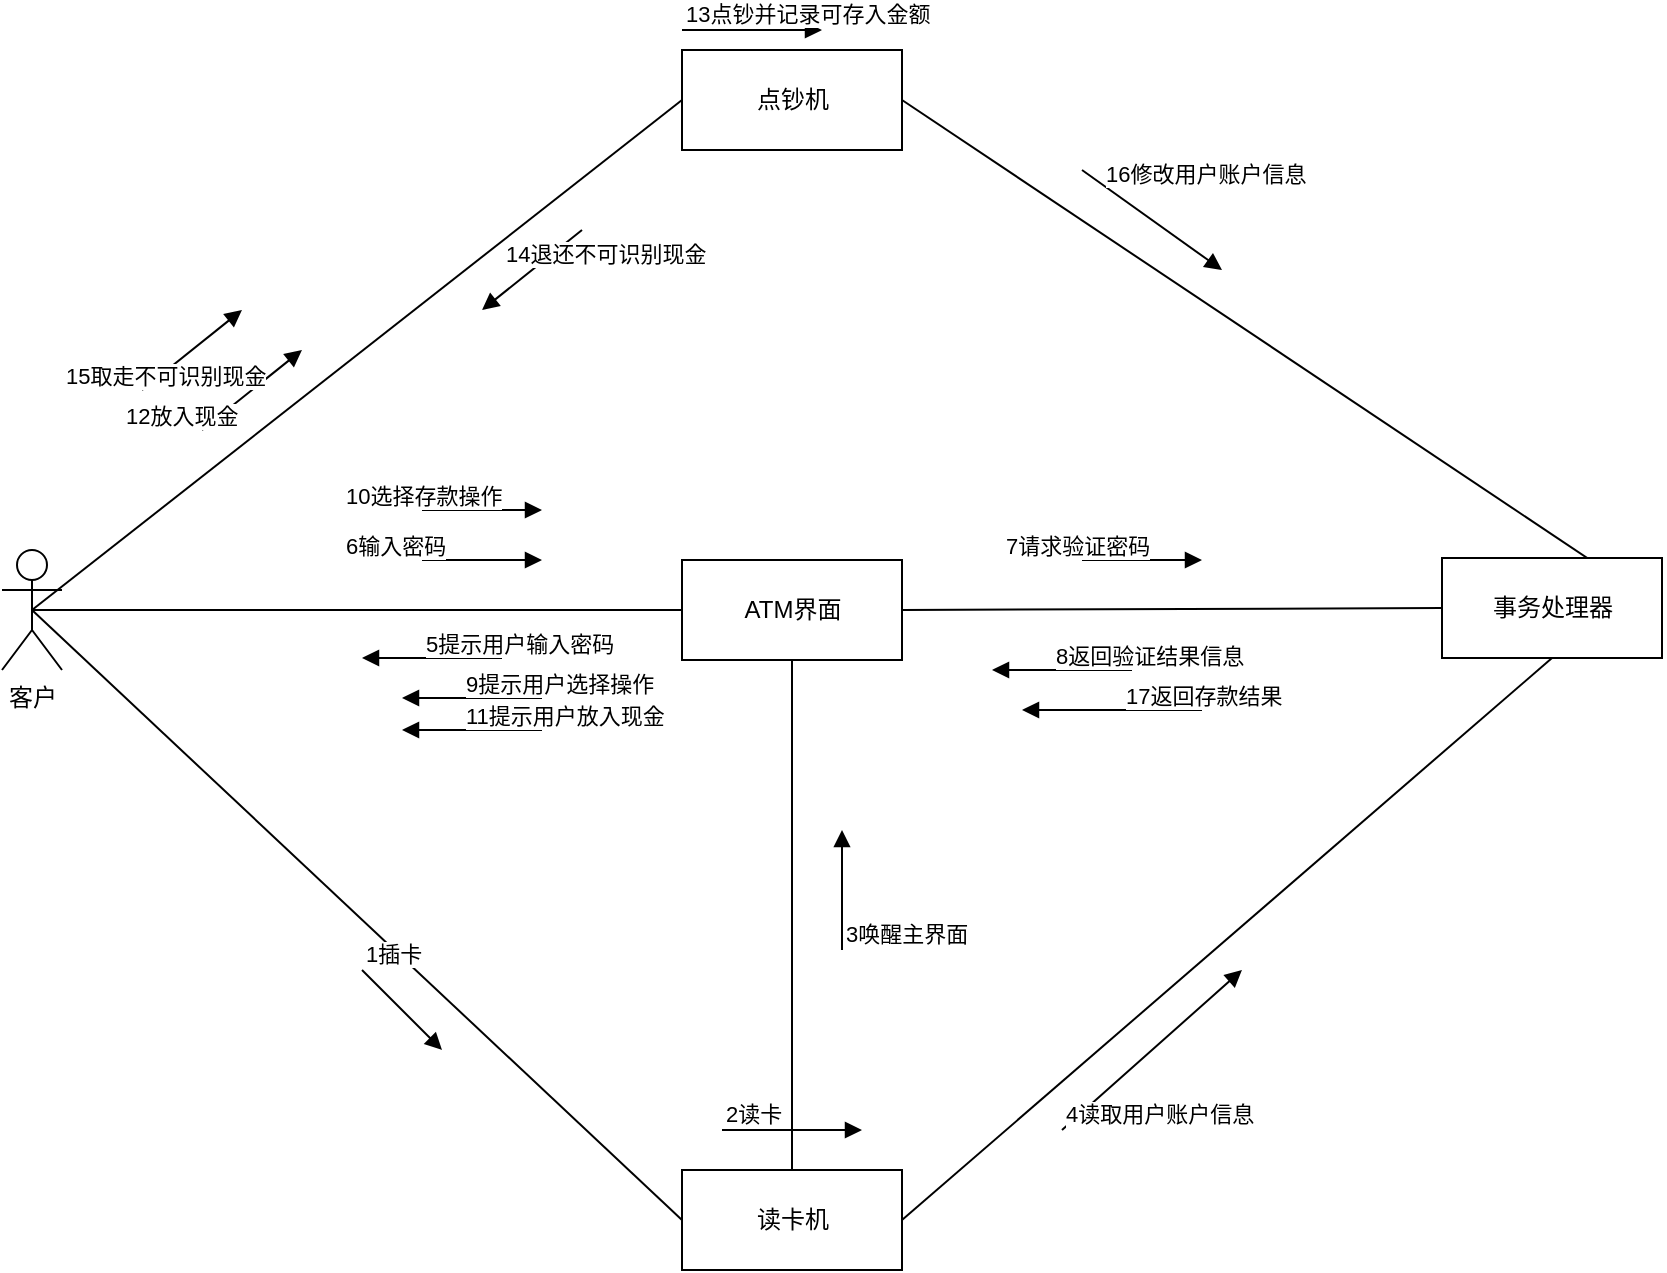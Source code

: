 <mxfile version="17.0.0" type="device"><diagram id="MIDFEm1Nah7zHZRz3Jmn" name="第 1 页"><mxGraphModel dx="1002" dy="714" grid="1" gridSize="10" guides="1" tooltips="1" connect="1" arrows="1" fold="1" page="1" pageScale="1" pageWidth="1169" pageHeight="827" math="0" shadow="0"><root><mxCell id="0"/><mxCell id="1" parent="0"/><mxCell id="c87Zd99VQi9qyugf4F2s-10" style="rounded=0;orthogonalLoop=1;jettySize=auto;html=1;exitX=0.5;exitY=0.5;exitDx=0;exitDy=0;exitPerimeter=0;entryX=0;entryY=0.5;entryDx=0;entryDy=0;endArrow=none;endFill=0;" parent="1" source="c87Zd99VQi9qyugf4F2s-1" target="c87Zd99VQi9qyugf4F2s-7" edge="1"><mxGeometry relative="1" as="geometry"/></mxCell><mxCell id="c87Zd99VQi9qyugf4F2s-11" style="edgeStyle=none;rounded=0;orthogonalLoop=1;jettySize=auto;html=1;exitX=0.5;exitY=0.5;exitDx=0;exitDy=0;exitPerimeter=0;entryX=0;entryY=0.5;entryDx=0;entryDy=0;endArrow=none;endFill=0;" parent="1" source="c87Zd99VQi9qyugf4F2s-1" target="c87Zd99VQi9qyugf4F2s-3" edge="1"><mxGeometry relative="1" as="geometry"/></mxCell><mxCell id="SMx1Lwakv33tPF6NcYtL-3" style="edgeStyle=none;rounded=0;orthogonalLoop=1;jettySize=auto;html=1;exitX=0.5;exitY=0.5;exitDx=0;exitDy=0;exitPerimeter=0;entryX=0;entryY=0.5;entryDx=0;entryDy=0;endArrow=none;endFill=0;" edge="1" parent="1" source="c87Zd99VQi9qyugf4F2s-1" target="c87Zd99VQi9qyugf4F2s-4"><mxGeometry relative="1" as="geometry"/></mxCell><mxCell id="c87Zd99VQi9qyugf4F2s-1" value="客户&lt;br&gt;" style="shape=umlActor;verticalLabelPosition=bottom;verticalAlign=top;html=1;outlineConnect=0;" parent="1" vertex="1"><mxGeometry x="100" y="410" width="30" height="60" as="geometry"/></mxCell><mxCell id="c87Zd99VQi9qyugf4F2s-12" style="edgeStyle=none;rounded=0;orthogonalLoop=1;jettySize=auto;html=1;exitX=0.5;exitY=1;exitDx=0;exitDy=0;entryX=0.5;entryY=0;entryDx=0;entryDy=0;endArrow=none;endFill=0;" parent="1" source="c87Zd99VQi9qyugf4F2s-3" target="c87Zd99VQi9qyugf4F2s-7" edge="1"><mxGeometry relative="1" as="geometry"/></mxCell><mxCell id="c87Zd99VQi9qyugf4F2s-13" style="edgeStyle=none;rounded=0;orthogonalLoop=1;jettySize=auto;html=1;exitX=1;exitY=0.5;exitDx=0;exitDy=0;entryX=0;entryY=0.5;entryDx=0;entryDy=0;endArrow=none;endFill=0;" parent="1" source="c87Zd99VQi9qyugf4F2s-3" target="c87Zd99VQi9qyugf4F2s-5" edge="1"><mxGeometry relative="1" as="geometry"/></mxCell><mxCell id="c87Zd99VQi9qyugf4F2s-3" value="ATM界面" style="html=1;" parent="1" vertex="1"><mxGeometry x="440" y="415" width="110" height="50" as="geometry"/></mxCell><mxCell id="c87Zd99VQi9qyugf4F2s-4" value="点钞机&lt;span style=&quot;color: rgba(0 , 0 , 0 , 0) ; font-family: monospace ; font-size: 0px&quot;&gt;%3CmxGraphModel%3E%3Croot%3E%3CmxCell%20id%3D%220%22%2F%3E%3CmxCell%20id%3D%221%22%20parent%3D%220%22%2F%3E%3CmxCell%20id%3D%222%22%20value%3D%22ATM%E7%95%8C%E9%9D%A2%22%20style%3D%22html%3D1%3B%22%20vertex%3D%221%22%20parent%3D%221%22%3E%3CmxGeometry%20x%3D%22530%22%20y%3D%22340%22%20width%3D%22110%22%20height%3D%2250%22%20as%3D%22geometry%22%2F%3E%3C%2FmxCell%3E%3C%2Froot%3E%3C%2FmxGraphModel%3E&lt;/span&gt;&lt;span style=&quot;color: rgba(0 , 0 , 0 , 0) ; font-family: monospace ; font-size: 0px&quot;&gt;%3CmxGraphModel%3E%3Croot%3E%3CmxCell%20id%3D%220%22%2F%3E%3CmxCell%20id%3D%221%22%20parent%3D%220%22%2F%3E%3CmxCell%20id%3D%222%22%20value%3D%22ATM%E7%95%8C%E9%9D%A2%22%20style%3D%22html%3D1%3B%22%20vertex%3D%221%22%20parent%3D%221%22%3E%3CmxGeometry%20x%3D%22530%22%20y%3D%22340%22%20width%3D%22110%22%20height%3D%2250%22%20as%3D%22geometry%22%2F%3E%3C%2FmxCell%3E%3C%2Froot%3E%3C%2FmxGraphModel%3E&lt;/span&gt;" style="html=1;" parent="1" vertex="1"><mxGeometry x="440" y="160" width="110" height="50" as="geometry"/></mxCell><mxCell id="c87Zd99VQi9qyugf4F2s-15" style="edgeStyle=none;rounded=0;orthogonalLoop=1;jettySize=auto;html=1;exitX=1;exitY=0.5;exitDx=0;exitDy=0;entryX=1;entryY=0.5;entryDx=0;entryDy=0;endArrow=none;endFill=0;" parent="1" source="c87Zd99VQi9qyugf4F2s-5" target="c87Zd99VQi9qyugf4F2s-4" edge="1"><mxGeometry relative="1" as="geometry"/></mxCell><mxCell id="c87Zd99VQi9qyugf4F2s-5" value="事务处理器&lt;span style=&quot;color: rgba(0 , 0 , 0 , 0) ; font-family: monospace ; font-size: 0px&quot;&gt;%3CmxGraphModel%3E%3Croot%3E%3CmxCell%20id%3D%220%22%2F%3E%3CmxCell%20id%3D%221%22%20parent%3D%220%22%2F%3E%3CmxCell%20id%3D%222%22%20value%3D%22ATM%E7%95%8C%E9%9D%A2%22%20style%3D%22html%3D1%3B%22%20vertex%3D%221%22%20parent%3D%221%22%3E%3CmxGeometry%20x%3D%22530%22%20y%3D%22340%22%20width%3D%22110%22%20height%3D%2250%22%20as%3D%22geometry%22%2F%3E%3C%2FmxCell%3E%3C%2Froot%3E%3C%2FmxGraphModel%3E&lt;/span&gt;" style="html=1;" parent="1" vertex="1"><mxGeometry x="820" y="414" width="110" height="50" as="geometry"/></mxCell><mxCell id="c87Zd99VQi9qyugf4F2s-14" style="edgeStyle=none;rounded=0;orthogonalLoop=1;jettySize=auto;html=1;exitX=1;exitY=0.5;exitDx=0;exitDy=0;entryX=0.5;entryY=1;entryDx=0;entryDy=0;endArrow=none;endFill=0;" parent="1" source="c87Zd99VQi9qyugf4F2s-7" target="c87Zd99VQi9qyugf4F2s-5" edge="1"><mxGeometry relative="1" as="geometry"/></mxCell><mxCell id="c87Zd99VQi9qyugf4F2s-7" value="读卡机" style="html=1;" parent="1" vertex="1"><mxGeometry x="440" y="720" width="110" height="50" as="geometry"/></mxCell><mxCell id="c87Zd99VQi9qyugf4F2s-16" value="" style="endArrow=block;endFill=1;html=1;align=left;verticalAlign=top;rounded=0;" parent="1" edge="1"><mxGeometry x="-1" relative="1" as="geometry"><mxPoint x="280" y="620" as="sourcePoint"/><mxPoint x="320" y="660" as="targetPoint"/></mxGeometry></mxCell><mxCell id="c87Zd99VQi9qyugf4F2s-17" value="1插卡" style="edgeLabel;resizable=0;html=1;align=left;verticalAlign=bottom;" parent="c87Zd99VQi9qyugf4F2s-16" connectable="0" vertex="1"><mxGeometry x="-1" relative="1" as="geometry"/></mxCell><mxCell id="c87Zd99VQi9qyugf4F2s-20" value="" style="endArrow=block;endFill=1;html=1;align=left;verticalAlign=top;rounded=0;" parent="1" edge="1"><mxGeometry x="-1" relative="1" as="geometry"><mxPoint x="460" y="700" as="sourcePoint"/><mxPoint x="530" y="700" as="targetPoint"/></mxGeometry></mxCell><mxCell id="c87Zd99VQi9qyugf4F2s-21" value="2读卡" style="edgeLabel;resizable=0;html=1;align=left;verticalAlign=bottom;" parent="c87Zd99VQi9qyugf4F2s-20" connectable="0" vertex="1"><mxGeometry x="-1" relative="1" as="geometry"/></mxCell><mxCell id="c87Zd99VQi9qyugf4F2s-22" value="" style="endArrow=block;endFill=1;html=1;align=left;verticalAlign=top;rounded=0;" parent="1" edge="1"><mxGeometry x="-1" relative="1" as="geometry"><mxPoint x="520" y="610" as="sourcePoint"/><mxPoint x="520" y="550" as="targetPoint"/></mxGeometry></mxCell><mxCell id="c87Zd99VQi9qyugf4F2s-23" value="3唤醒主界面" style="edgeLabel;resizable=0;html=1;align=left;verticalAlign=bottom;" parent="c87Zd99VQi9qyugf4F2s-22" connectable="0" vertex="1"><mxGeometry x="-1" relative="1" as="geometry"/></mxCell><mxCell id="c87Zd99VQi9qyugf4F2s-24" value="" style="endArrow=block;endFill=1;html=1;align=left;verticalAlign=top;rounded=0;" parent="1" edge="1"><mxGeometry x="-1" relative="1" as="geometry"><mxPoint x="630" y="700" as="sourcePoint"/><mxPoint x="720" y="620" as="targetPoint"/></mxGeometry></mxCell><mxCell id="c87Zd99VQi9qyugf4F2s-25" value="4读取用户账户信息" style="edgeLabel;resizable=0;html=1;align=left;verticalAlign=bottom;" parent="c87Zd99VQi9qyugf4F2s-24" connectable="0" vertex="1"><mxGeometry x="-1" relative="1" as="geometry"/></mxCell><mxCell id="c87Zd99VQi9qyugf4F2s-26" value="" style="endArrow=block;endFill=1;html=1;align=left;verticalAlign=top;rounded=0;" parent="1" edge="1"><mxGeometry x="-1" relative="1" as="geometry"><mxPoint x="350" y="464" as="sourcePoint"/><mxPoint x="280" y="464" as="targetPoint"/></mxGeometry></mxCell><mxCell id="c87Zd99VQi9qyugf4F2s-27" value="5提示用户输入密码" style="edgeLabel;resizable=0;html=1;align=left;verticalAlign=bottom;" parent="c87Zd99VQi9qyugf4F2s-26" connectable="0" vertex="1"><mxGeometry x="-1" relative="1" as="geometry"><mxPoint x="-40" y="1" as="offset"/></mxGeometry></mxCell><mxCell id="c87Zd99VQi9qyugf4F2s-29" value="" style="endArrow=block;endFill=1;html=1;align=left;verticalAlign=top;rounded=0;" parent="1" edge="1"><mxGeometry x="-1" relative="1" as="geometry"><mxPoint x="310" y="415" as="sourcePoint"/><mxPoint x="370" y="415" as="targetPoint"/></mxGeometry></mxCell><mxCell id="c87Zd99VQi9qyugf4F2s-30" value="6输入密码" style="edgeLabel;resizable=0;html=1;align=left;verticalAlign=bottom;" parent="c87Zd99VQi9qyugf4F2s-29" connectable="0" vertex="1"><mxGeometry x="-1" relative="1" as="geometry"><mxPoint x="-40" y="1" as="offset"/></mxGeometry></mxCell><mxCell id="c87Zd99VQi9qyugf4F2s-31" value="" style="endArrow=block;endFill=1;html=1;align=left;verticalAlign=top;rounded=0;" parent="1" edge="1"><mxGeometry x="-1" relative="1" as="geometry"><mxPoint x="640" y="415" as="sourcePoint"/><mxPoint x="700" y="415" as="targetPoint"/></mxGeometry></mxCell><mxCell id="c87Zd99VQi9qyugf4F2s-32" value="7请求验证密码" style="edgeLabel;resizable=0;html=1;align=left;verticalAlign=bottom;" parent="c87Zd99VQi9qyugf4F2s-31" connectable="0" vertex="1"><mxGeometry x="-1" relative="1" as="geometry"><mxPoint x="-40" y="1" as="offset"/></mxGeometry></mxCell><mxCell id="c87Zd99VQi9qyugf4F2s-33" value="" style="endArrow=block;endFill=1;html=1;align=left;verticalAlign=top;rounded=0;" parent="1" edge="1"><mxGeometry x="-1" relative="1" as="geometry"><mxPoint x="665" y="470" as="sourcePoint"/><mxPoint x="595" y="470" as="targetPoint"/></mxGeometry></mxCell><mxCell id="c87Zd99VQi9qyugf4F2s-34" value="8返回验证结果信息" style="edgeLabel;resizable=0;html=1;align=left;verticalAlign=bottom;" parent="c87Zd99VQi9qyugf4F2s-33" connectable="0" vertex="1"><mxGeometry x="-1" relative="1" as="geometry"><mxPoint x="-40" y="1" as="offset"/></mxGeometry></mxCell><mxCell id="c87Zd99VQi9qyugf4F2s-35" value="" style="endArrow=block;endFill=1;html=1;align=left;verticalAlign=top;rounded=0;" parent="1" edge="1"><mxGeometry x="-1" relative="1" as="geometry"><mxPoint x="370" y="484" as="sourcePoint"/><mxPoint x="300" y="484" as="targetPoint"/></mxGeometry></mxCell><mxCell id="c87Zd99VQi9qyugf4F2s-36" value="9提示用户选择操作" style="edgeLabel;resizable=0;html=1;align=left;verticalAlign=bottom;" parent="c87Zd99VQi9qyugf4F2s-35" connectable="0" vertex="1"><mxGeometry x="-1" relative="1" as="geometry"><mxPoint x="-40" y="1" as="offset"/></mxGeometry></mxCell><mxCell id="c87Zd99VQi9qyugf4F2s-37" value="" style="endArrow=block;endFill=1;html=1;align=left;verticalAlign=top;rounded=0;" parent="1" edge="1"><mxGeometry x="-1" relative="1" as="geometry"><mxPoint x="310" y="390" as="sourcePoint"/><mxPoint x="370" y="390" as="targetPoint"/></mxGeometry></mxCell><mxCell id="c87Zd99VQi9qyugf4F2s-38" value="10选择存款操作" style="edgeLabel;resizable=0;html=1;align=left;verticalAlign=bottom;" parent="c87Zd99VQi9qyugf4F2s-37" connectable="0" vertex="1"><mxGeometry x="-1" relative="1" as="geometry"><mxPoint x="-40" y="1" as="offset"/></mxGeometry></mxCell><mxCell id="c87Zd99VQi9qyugf4F2s-39" value="" style="endArrow=block;endFill=1;html=1;align=left;verticalAlign=top;rounded=0;" parent="1" edge="1"><mxGeometry x="-1" relative="1" as="geometry"><mxPoint x="370" y="500" as="sourcePoint"/><mxPoint x="300" y="500" as="targetPoint"/></mxGeometry></mxCell><mxCell id="c87Zd99VQi9qyugf4F2s-40" value="11提示用户放入现金" style="edgeLabel;resizable=0;html=1;align=left;verticalAlign=bottom;" parent="c87Zd99VQi9qyugf4F2s-39" connectable="0" vertex="1"><mxGeometry x="-1" relative="1" as="geometry"><mxPoint x="-40" y="1" as="offset"/></mxGeometry></mxCell><mxCell id="c87Zd99VQi9qyugf4F2s-41" value="" style="endArrow=block;endFill=1;html=1;align=left;verticalAlign=top;rounded=0;" parent="1" edge="1"><mxGeometry x="-1" relative="1" as="geometry"><mxPoint x="200" y="350" as="sourcePoint"/><mxPoint x="250" y="310" as="targetPoint"/></mxGeometry></mxCell><mxCell id="c87Zd99VQi9qyugf4F2s-42" value="12放入现金" style="edgeLabel;resizable=0;html=1;align=left;verticalAlign=bottom;" parent="c87Zd99VQi9qyugf4F2s-41" connectable="0" vertex="1"><mxGeometry x="-1" relative="1" as="geometry"><mxPoint x="-40" y="1" as="offset"/></mxGeometry></mxCell><mxCell id="c87Zd99VQi9qyugf4F2s-43" value="" style="endArrow=block;endFill=1;html=1;align=left;verticalAlign=top;rounded=0;" parent="1" edge="1"><mxGeometry x="-1" relative="1" as="geometry"><mxPoint x="700" y="490" as="sourcePoint"/><mxPoint x="610" y="490" as="targetPoint"/></mxGeometry></mxCell><mxCell id="c87Zd99VQi9qyugf4F2s-44" value="17返回存款结果" style="edgeLabel;resizable=0;html=1;align=left;verticalAlign=bottom;" parent="c87Zd99VQi9qyugf4F2s-43" connectable="0" vertex="1"><mxGeometry x="-1" relative="1" as="geometry"><mxPoint x="-40" y="1" as="offset"/></mxGeometry></mxCell><mxCell id="c87Zd99VQi9qyugf4F2s-45" value="" style="endArrow=block;endFill=1;html=1;align=left;verticalAlign=top;rounded=0;" parent="1" edge="1"><mxGeometry x="-1" relative="1" as="geometry"><mxPoint x="640" y="220" as="sourcePoint"/><mxPoint x="710" y="270" as="targetPoint"/></mxGeometry></mxCell><mxCell id="c87Zd99VQi9qyugf4F2s-46" value="16修改用户账户信息" style="edgeLabel;resizable=0;html=1;align=left;verticalAlign=bottom;" parent="c87Zd99VQi9qyugf4F2s-45" connectable="0" vertex="1"><mxGeometry x="-1" relative="1" as="geometry"><mxPoint x="10" y="10" as="offset"/></mxGeometry></mxCell><mxCell id="SMx1Lwakv33tPF6NcYtL-4" value="" style="endArrow=block;endFill=1;html=1;align=left;verticalAlign=top;rounded=0;" edge="1" parent="1"><mxGeometry x="-1" relative="1" as="geometry"><mxPoint x="440" y="150" as="sourcePoint"/><mxPoint x="510" y="150" as="targetPoint"/></mxGeometry></mxCell><mxCell id="SMx1Lwakv33tPF6NcYtL-5" value="13点钞并记录可存入金额" style="edgeLabel;resizable=0;html=1;align=left;verticalAlign=bottom;" connectable="0" vertex="1" parent="SMx1Lwakv33tPF6NcYtL-4"><mxGeometry x="-1" relative="1" as="geometry"/></mxCell><mxCell id="SMx1Lwakv33tPF6NcYtL-7" value="" style="endArrow=block;endFill=1;html=1;align=left;verticalAlign=top;rounded=0;" edge="1" parent="1"><mxGeometry x="-1" relative="1" as="geometry"><mxPoint x="390" y="250" as="sourcePoint"/><mxPoint x="340" y="290" as="targetPoint"/></mxGeometry></mxCell><mxCell id="SMx1Lwakv33tPF6NcYtL-8" value="14退还不可识别现金" style="edgeLabel;resizable=0;html=1;align=left;verticalAlign=bottom;" connectable="0" vertex="1" parent="SMx1Lwakv33tPF6NcYtL-7"><mxGeometry x="-1" relative="1" as="geometry"><mxPoint x="-40" y="20" as="offset"/></mxGeometry></mxCell><mxCell id="SMx1Lwakv33tPF6NcYtL-9" value="" style="endArrow=block;endFill=1;html=1;align=left;verticalAlign=top;rounded=0;" edge="1" parent="1"><mxGeometry x="-1" relative="1" as="geometry"><mxPoint x="170" y="330" as="sourcePoint"/><mxPoint x="220" y="290" as="targetPoint"/></mxGeometry></mxCell><mxCell id="SMx1Lwakv33tPF6NcYtL-10" value="15取走不可识别现金" style="edgeLabel;resizable=0;html=1;align=left;verticalAlign=bottom;" connectable="0" vertex="1" parent="SMx1Lwakv33tPF6NcYtL-9"><mxGeometry x="-1" relative="1" as="geometry"><mxPoint x="-40" y="1" as="offset"/></mxGeometry></mxCell></root></mxGraphModel></diagram></mxfile>